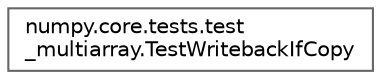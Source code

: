 digraph "Graphical Class Hierarchy"
{
 // LATEX_PDF_SIZE
  bgcolor="transparent";
  edge [fontname=Helvetica,fontsize=10,labelfontname=Helvetica,labelfontsize=10];
  node [fontname=Helvetica,fontsize=10,shape=box,height=0.2,width=0.4];
  rankdir="LR";
  Node0 [id="Node000000",label="numpy.core.tests.test\l_multiarray.TestWritebackIfCopy",height=0.2,width=0.4,color="grey40", fillcolor="white", style="filled",URL="$d2/d72/classnumpy_1_1core_1_1tests_1_1test__multiarray_1_1TestWritebackIfCopy.html",tooltip=" "];
}
